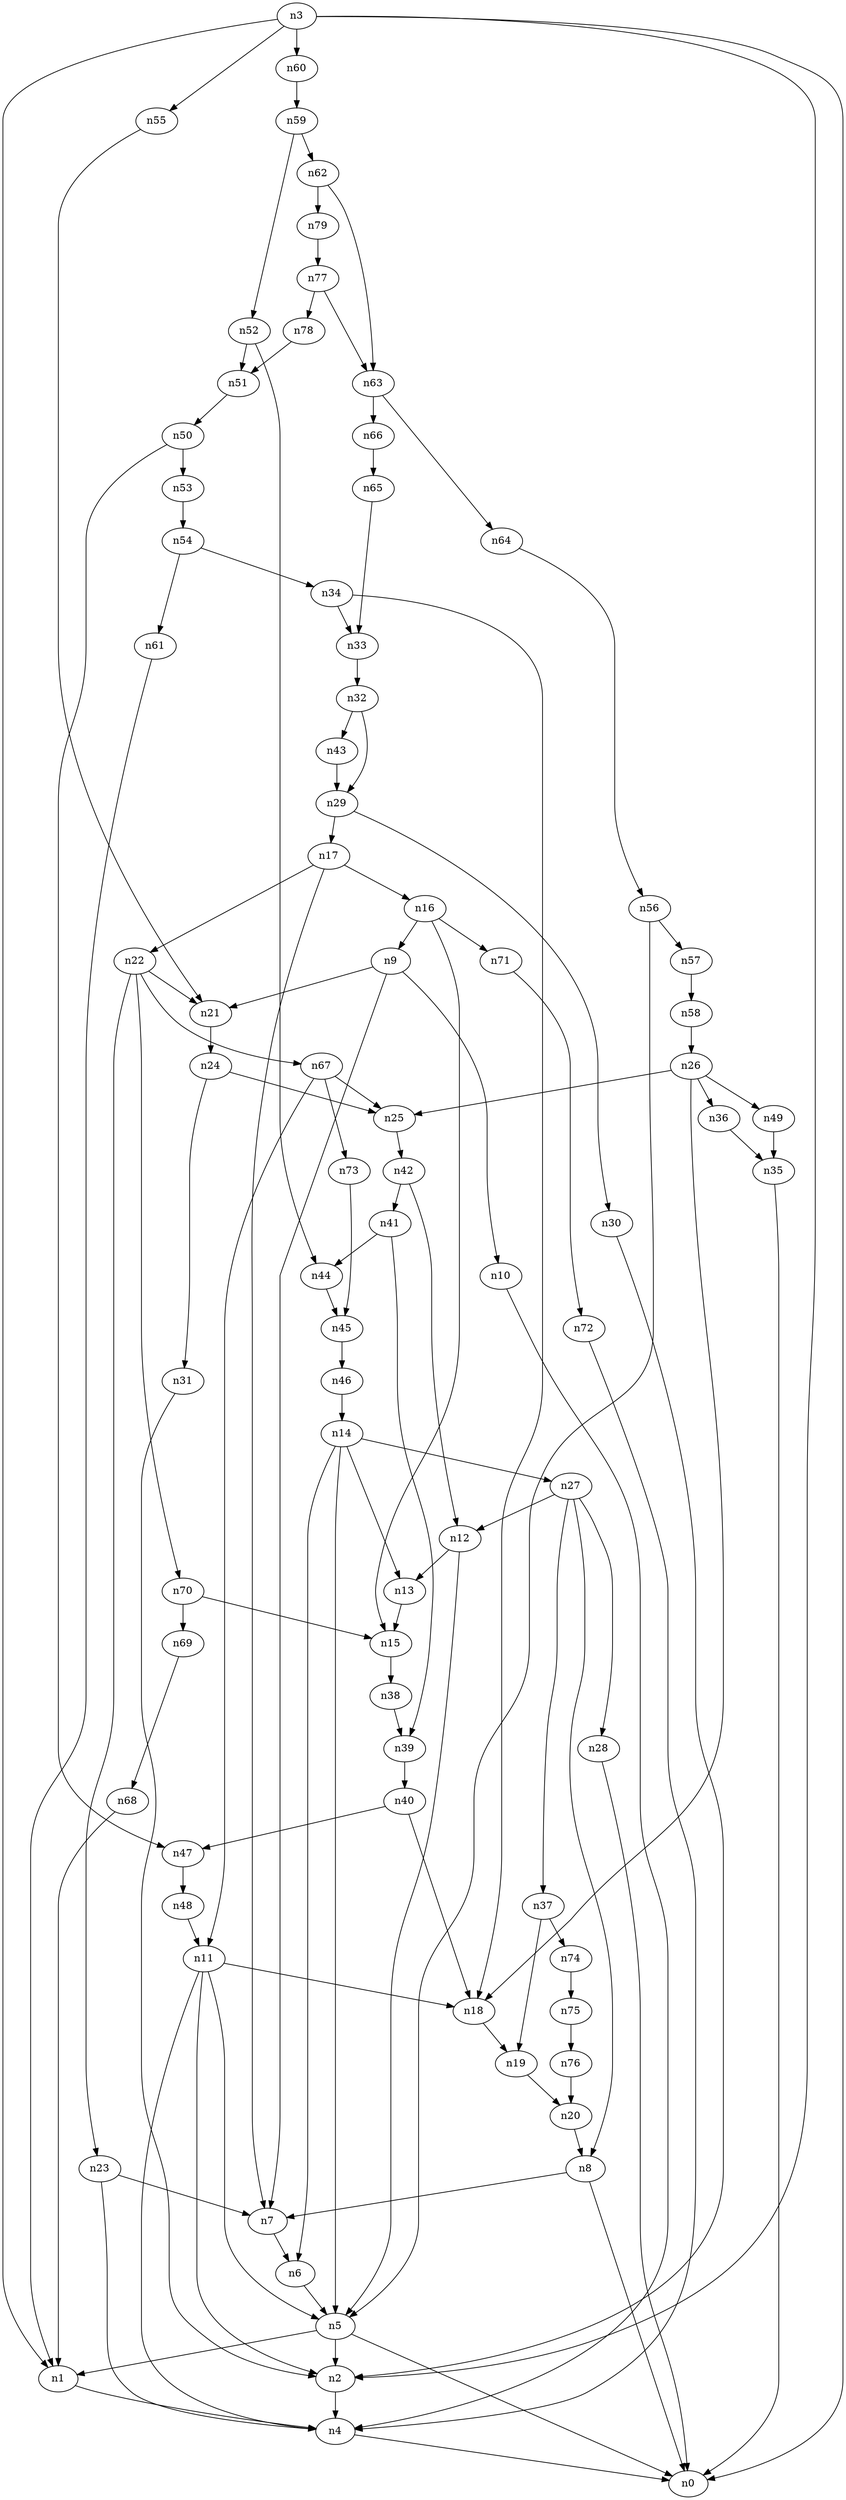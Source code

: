 digraph G {
	n1 -> n4	 [_graphml_id=e4];
	n2 -> n4	 [_graphml_id=e7];
	n3 -> n0	 [_graphml_id=e0];
	n3 -> n1	 [_graphml_id=e3];
	n3 -> n2	 [_graphml_id=e6];
	n3 -> n55	 [_graphml_id=e89];
	n3 -> n60	 [_graphml_id=e96];
	n4 -> n0	 [_graphml_id=e1];
	n5 -> n0	 [_graphml_id=e2];
	n5 -> n1	 [_graphml_id=e5];
	n5 -> n2	 [_graphml_id=e8];
	n6 -> n5	 [_graphml_id=e9];
	n7 -> n6	 [_graphml_id=e10];
	n8 -> n0	 [_graphml_id=e12];
	n8 -> n7	 [_graphml_id=e11];
	n9 -> n7	 [_graphml_id=e13];
	n9 -> n10	 [_graphml_id=e14];
	n9 -> n21	 [_graphml_id=e33];
	n10 -> n4	 [_graphml_id=e15];
	n11 -> n2	 [_graphml_id=e18];
	n11 -> n4	 [_graphml_id=e16];
	n11 -> n5	 [_graphml_id=e17];
	n11 -> n18	 [_graphml_id=e29];
	n12 -> n5	 [_graphml_id=e19];
	n12 -> n13	 [_graphml_id=e20];
	n13 -> n15	 [_graphml_id=e23];
	n14 -> n5	 [_graphml_id=e28];
	n14 -> n6	 [_graphml_id=e22];
	n14 -> n13	 [_graphml_id=e21];
	n14 -> n27	 [_graphml_id=e70];
	n15 -> n38	 [_graphml_id=e61];
	n16 -> n9	 [_graphml_id=e25];
	n16 -> n15	 [_graphml_id=e24];
	n16 -> n71	 [_graphml_id=e113];
	n17 -> n7	 [_graphml_id=e27];
	n17 -> n16	 [_graphml_id=e26];
	n17 -> n22	 [_graphml_id=e35];
	n18 -> n19	 [_graphml_id=e30];
	n19 -> n20	 [_graphml_id=e31];
	n20 -> n8	 [_graphml_id=e32];
	n21 -> n24	 [_graphml_id=e39];
	n22 -> n21	 [_graphml_id=e34];
	n22 -> n23	 [_graphml_id=e38];
	n22 -> n67	 [_graphml_id=e108];
	n22 -> n70	 [_graphml_id=e112];
	n23 -> n4	 [_graphml_id=e37];
	n23 -> n7	 [_graphml_id=e36];
	n24 -> n25	 [_graphml_id=e40];
	n24 -> n31	 [_graphml_id=e49];
	n25 -> n42	 [_graphml_id=e80];
	n26 -> n18	 [_graphml_id=e42];
	n26 -> n25	 [_graphml_id=e41];
	n26 -> n36	 [_graphml_id=e57];
	n26 -> n49	 [_graphml_id=e78];
	n27 -> n8	 [_graphml_id=e60];
	n27 -> n12	 [_graphml_id=e43];
	n27 -> n28	 [_graphml_id=e44];
	n27 -> n37	 [_graphml_id=e58];
	n28 -> n0	 [_graphml_id=e45];
	n29 -> n17	 [_graphml_id=e46];
	n29 -> n30	 [_graphml_id=e47];
	n30 -> n2	 [_graphml_id=e48];
	n31 -> n2	 [_graphml_id=e50];
	n32 -> n29	 [_graphml_id=e51];
	n32 -> n43	 [_graphml_id=e69];
	n33 -> n32	 [_graphml_id=e52];
	n34 -> n18	 [_graphml_id=e54];
	n34 -> n33	 [_graphml_id=e53];
	n35 -> n0	 [_graphml_id=e55];
	n36 -> n35	 [_graphml_id=e56];
	n37 -> n19	 [_graphml_id=e59];
	n37 -> n74	 [_graphml_id=e119];
	n38 -> n39	 [_graphml_id=e62];
	n39 -> n40	 [_graphml_id=e63];
	n40 -> n18	 [_graphml_id=e64];
	n40 -> n47	 [_graphml_id=e75];
	n41 -> n39	 [_graphml_id=e65];
	n41 -> n44	 [_graphml_id=e71];
	n42 -> n12	 [_graphml_id=e67];
	n42 -> n41	 [_graphml_id=e66];
	n43 -> n29	 [_graphml_id=e68];
	n44 -> n45	 [_graphml_id=e72];
	n45 -> n46	 [_graphml_id=e73];
	n46 -> n14	 [_graphml_id=e74];
	n47 -> n48	 [_graphml_id=e76];
	n48 -> n11	 [_graphml_id=e77];
	n49 -> n35	 [_graphml_id=e79];
	n50 -> n47	 [_graphml_id=e81];
	n50 -> n53	 [_graphml_id=e85];
	n51 -> n50	 [_graphml_id=e82];
	n52 -> n44	 [_graphml_id=e84];
	n52 -> n51	 [_graphml_id=e83];
	n53 -> n54	 [_graphml_id=e86];
	n54 -> n34	 [_graphml_id=e87];
	n54 -> n61	 [_graphml_id=e97];
	n55 -> n21	 [_graphml_id=e88];
	n56 -> n5	 [_graphml_id=e90];
	n56 -> n57	 [_graphml_id=e91];
	n57 -> n58	 [_graphml_id=e92];
	n58 -> n26	 [_graphml_id=e93];
	n59 -> n52	 [_graphml_id=e94];
	n59 -> n62	 [_graphml_id=e99];
	n60 -> n59	 [_graphml_id=e95];
	n61 -> n1	 [_graphml_id=e98];
	n62 -> n63	 [_graphml_id=e100];
	n62 -> n79	 [_graphml_id=e126];
	n63 -> n64	 [_graphml_id=e101];
	n63 -> n66	 [_graphml_id=e105];
	n64 -> n56	 [_graphml_id=e102];
	n65 -> n33	 [_graphml_id=e103];
	n66 -> n65	 [_graphml_id=e104];
	n67 -> n11	 [_graphml_id=e107];
	n67 -> n25	 [_graphml_id=e106];
	n67 -> n73	 [_graphml_id=e116];
	n68 -> n1	 [_graphml_id=e109];
	n69 -> n68	 [_graphml_id=e110];
	n70 -> n15	 [_graphml_id=e118];
	n70 -> n69	 [_graphml_id=e111];
	n71 -> n72	 [_graphml_id=e114];
	n72 -> n4	 [_graphml_id=e115];
	n73 -> n45	 [_graphml_id=e117];
	n74 -> n75	 [_graphml_id=e120];
	n75 -> n76	 [_graphml_id=e121];
	n76 -> n20	 [_graphml_id=e122];
	n77 -> n63	 [_graphml_id=e123];
	n77 -> n78	 [_graphml_id=e124];
	n78 -> n51	 [_graphml_id=e125];
	n79 -> n77	 [_graphml_id=e127];
}
